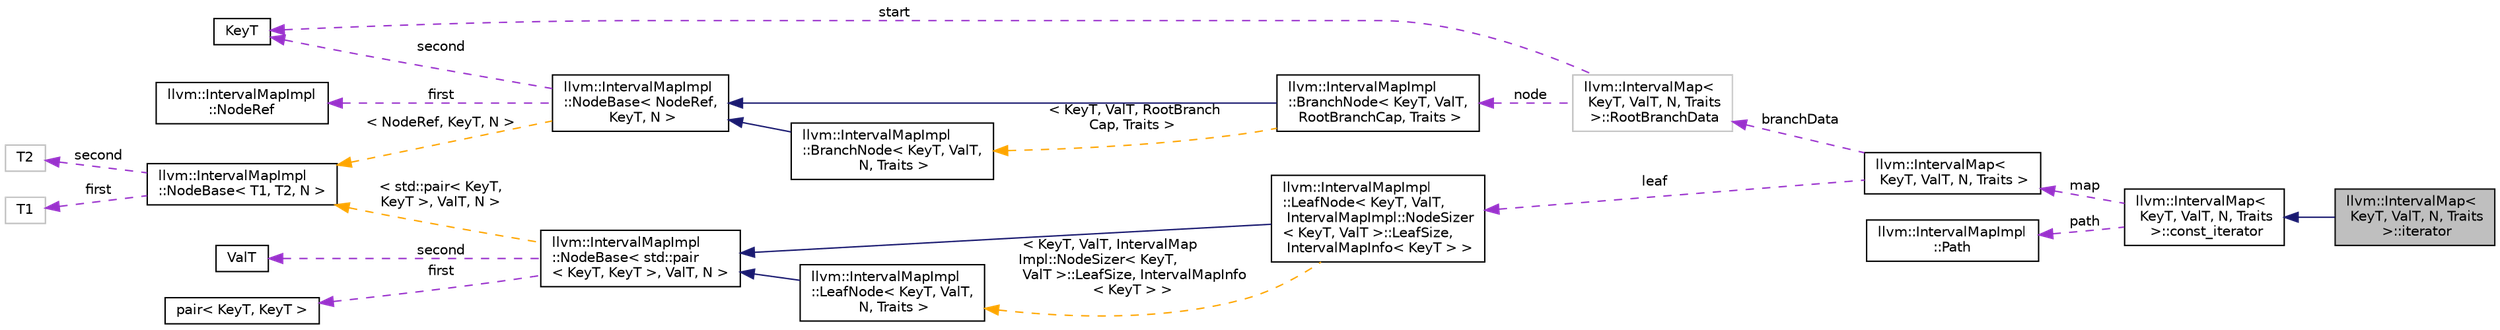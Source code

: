 digraph "llvm::IntervalMap&lt; KeyT, ValT, N, Traits &gt;::iterator"
{
 // LATEX_PDF_SIZE
  bgcolor="transparent";
  edge [fontname="Helvetica",fontsize="10",labelfontname="Helvetica",labelfontsize="10"];
  node [fontname="Helvetica",fontsize="10",shape=record];
  rankdir="LR";
  Node1 [label="llvm::IntervalMap\<\l KeyT, ValT, N, Traits\l \>::iterator",height=0.2,width=0.4,color="black", fillcolor="grey75", style="filled", fontcolor="black",tooltip=" "];
  Node2 -> Node1 [dir="back",color="midnightblue",fontsize="10",style="solid",fontname="Helvetica"];
  Node2 [label="llvm::IntervalMap\<\l KeyT, ValT, N, Traits\l \>::const_iterator",height=0.2,width=0.4,color="black",URL="$classllvm_1_1IntervalMap_1_1const__iterator.html",tooltip=" "];
  Node3 -> Node2 [dir="back",color="darkorchid3",fontsize="10",style="dashed",label=" map" ,fontname="Helvetica"];
  Node3 [label="llvm::IntervalMap\<\l KeyT, ValT, N, Traits \>",height=0.2,width=0.4,color="black",URL="$classllvm_1_1IntervalMap.html",tooltip=" "];
  Node4 -> Node3 [dir="back",color="darkorchid3",fontsize="10",style="dashed",label=" branchData" ,fontname="Helvetica"];
  Node4 [label="llvm::IntervalMap\<\l KeyT, ValT, N, Traits\l \>::RootBranchData",height=0.2,width=0.4,color="grey75",tooltip=" "];
  Node5 -> Node4 [dir="back",color="darkorchid3",fontsize="10",style="dashed",label=" start" ,fontname="Helvetica"];
  Node5 [label="KeyT",height=0.2,width=0.4,color="black",URL="$classKeyT.html",tooltip=" "];
  Node6 -> Node4 [dir="back",color="darkorchid3",fontsize="10",style="dashed",label=" node" ,fontname="Helvetica"];
  Node6 [label="llvm::IntervalMapImpl\l::BranchNode\< KeyT, ValT,\l RootBranchCap, Traits \>",height=0.2,width=0.4,color="black",URL="$classllvm_1_1IntervalMapImpl_1_1BranchNode.html",tooltip=" "];
  Node7 -> Node6 [dir="back",color="midnightblue",fontsize="10",style="solid",fontname="Helvetica"];
  Node7 [label="llvm::IntervalMapImpl\l::NodeBase\< NodeRef,\l KeyT, N \>",height=0.2,width=0.4,color="black",URL="$classllvm_1_1IntervalMapImpl_1_1NodeBase.html",tooltip=" "];
  Node5 -> Node7 [dir="back",color="darkorchid3",fontsize="10",style="dashed",label=" second" ,fontname="Helvetica"];
  Node8 -> Node7 [dir="back",color="darkorchid3",fontsize="10",style="dashed",label=" first" ,fontname="Helvetica"];
  Node8 [label="llvm::IntervalMapImpl\l::NodeRef",height=0.2,width=0.4,color="black",URL="$classllvm_1_1IntervalMapImpl_1_1NodeRef.html",tooltip=" "];
  Node9 -> Node7 [dir="back",color="orange",fontsize="10",style="dashed",label=" \< NodeRef, KeyT, N \>" ,fontname="Helvetica"];
  Node9 [label="llvm::IntervalMapImpl\l::NodeBase\< T1, T2, N \>",height=0.2,width=0.4,color="black",URL="$classllvm_1_1IntervalMapImpl_1_1NodeBase.html",tooltip=" "];
  Node10 -> Node9 [dir="back",color="darkorchid3",fontsize="10",style="dashed",label=" second" ,fontname="Helvetica"];
  Node10 [label="T2",height=0.2,width=0.4,color="grey75",tooltip=" "];
  Node11 -> Node9 [dir="back",color="darkorchid3",fontsize="10",style="dashed",label=" first" ,fontname="Helvetica"];
  Node11 [label="T1",height=0.2,width=0.4,color="grey75",tooltip=" "];
  Node12 -> Node6 [dir="back",color="orange",fontsize="10",style="dashed",label=" \< KeyT, ValT, RootBranch\lCap, Traits \>" ,fontname="Helvetica"];
  Node12 [label="llvm::IntervalMapImpl\l::BranchNode\< KeyT, ValT,\l N, Traits \>",height=0.2,width=0.4,color="black",URL="$classllvm_1_1IntervalMapImpl_1_1BranchNode.html",tooltip=" "];
  Node7 -> Node12 [dir="back",color="midnightblue",fontsize="10",style="solid",fontname="Helvetica"];
  Node13 -> Node3 [dir="back",color="darkorchid3",fontsize="10",style="dashed",label=" leaf" ,fontname="Helvetica"];
  Node13 [label="llvm::IntervalMapImpl\l::LeafNode\< KeyT, ValT,\l IntervalMapImpl::NodeSizer\l\< KeyT, ValT \>::LeafSize,\l IntervalMapInfo\< KeyT \> \>",height=0.2,width=0.4,color="black",URL="$classllvm_1_1IntervalMapImpl_1_1LeafNode.html",tooltip=" "];
  Node14 -> Node13 [dir="back",color="midnightblue",fontsize="10",style="solid",fontname="Helvetica"];
  Node14 [label="llvm::IntervalMapImpl\l::NodeBase\< std::pair\l\< KeyT, KeyT \>, ValT, N \>",height=0.2,width=0.4,color="black",URL="$classllvm_1_1IntervalMapImpl_1_1NodeBase.html",tooltip=" "];
  Node15 -> Node14 [dir="back",color="darkorchid3",fontsize="10",style="dashed",label=" second" ,fontname="Helvetica"];
  Node15 [label="ValT",height=0.2,width=0.4,color="black",URL="$classValT.html",tooltip=" "];
  Node16 -> Node14 [dir="back",color="darkorchid3",fontsize="10",style="dashed",label=" first" ,fontname="Helvetica"];
  Node16 [label="pair\< KeyT, KeyT \>",height=0.2,width=0.4,color="black",URL="$classstd_1_1pair_3_01KeyT_00_01KeyT_01_4.html",tooltip=" "];
  Node9 -> Node14 [dir="back",color="orange",fontsize="10",style="dashed",label=" \< std::pair\< KeyT,\l KeyT \>, ValT, N \>" ,fontname="Helvetica"];
  Node17 -> Node13 [dir="back",color="orange",fontsize="10",style="dashed",label=" \< KeyT, ValT, IntervalMap\lImpl::NodeSizer\< KeyT,\l ValT \>::LeafSize, IntervalMapInfo\l\< KeyT \> \>" ,fontname="Helvetica"];
  Node17 [label="llvm::IntervalMapImpl\l::LeafNode\< KeyT, ValT,\l N, Traits \>",height=0.2,width=0.4,color="black",URL="$classllvm_1_1IntervalMapImpl_1_1LeafNode.html",tooltip=" "];
  Node14 -> Node17 [dir="back",color="midnightblue",fontsize="10",style="solid",fontname="Helvetica"];
  Node18 -> Node2 [dir="back",color="darkorchid3",fontsize="10",style="dashed",label=" path" ,fontname="Helvetica"];
  Node18 [label="llvm::IntervalMapImpl\l::Path",height=0.2,width=0.4,color="black",URL="$classllvm_1_1IntervalMapImpl_1_1Path.html",tooltip=" "];
}
